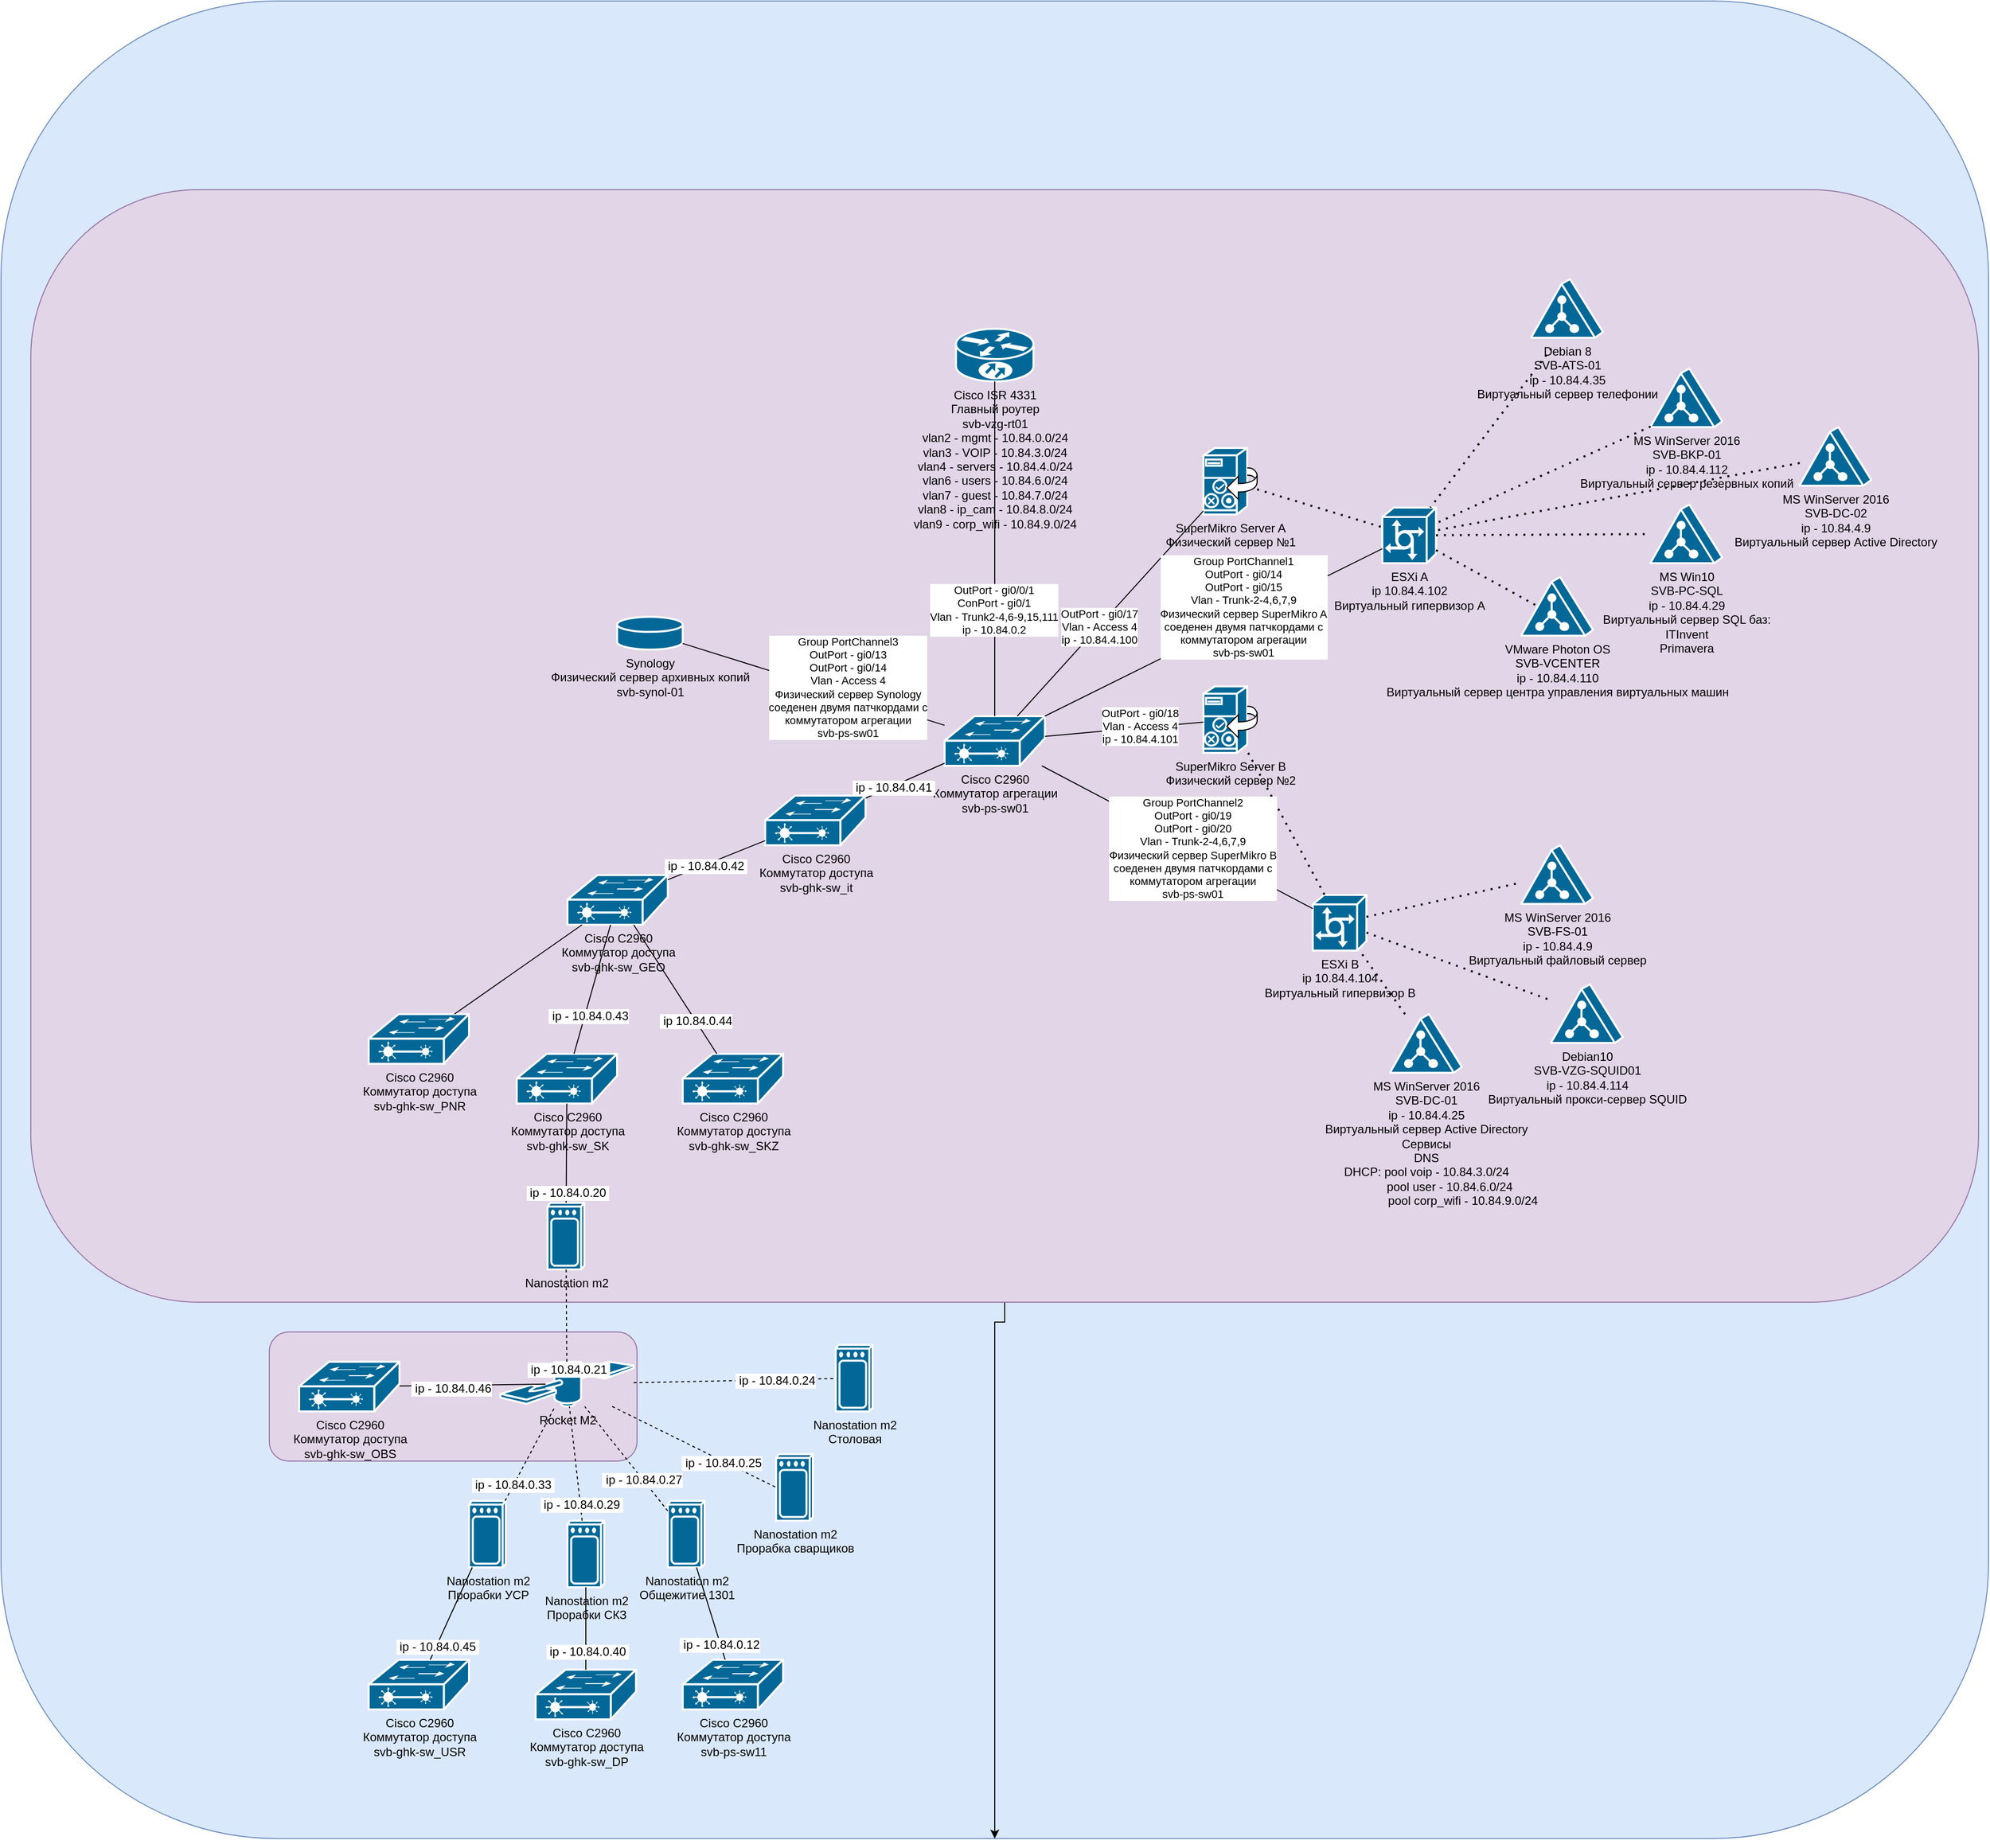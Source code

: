 <mxfile version="20.6.0" type="github">
  <diagram id="l8hXMBHkgcEJcSW0mbfh" name="Page-1">
    <mxGraphModel dx="868" dy="458" grid="1" gridSize="10" guides="1" tooltips="1" connect="1" arrows="1" fold="1" page="1" pageScale="1" pageWidth="1169" pageHeight="827" math="0" shadow="0">
      <root>
        <mxCell id="0" />
        <mxCell id="1" parent="0" />
        <mxCell id="ZH0j8zu4PUCCIbpQVvuF-1" value="" style="rounded=1;whiteSpace=wrap;html=1;fillColor=#dae8fc;strokeColor=#6c8ebf;" vertex="1" parent="1">
          <mxGeometry x="440" y="210" width="2000" height="1850" as="geometry" />
        </mxCell>
        <mxCell id="ZH0j8zu4PUCCIbpQVvuF-99" style="edgeStyle=orthogonalEdgeStyle;rounded=0;orthogonalLoop=1;jettySize=auto;html=1;" edge="1" parent="1" source="ZH0j8zu4PUCCIbpQVvuF-2" target="ZH0j8zu4PUCCIbpQVvuF-1">
          <mxGeometry relative="1" as="geometry" />
        </mxCell>
        <mxCell id="ZH0j8zu4PUCCIbpQVvuF-2" value="" style="rounded=1;whiteSpace=wrap;html=1;fontSize=12;fillColor=#e1d5e7;strokeColor=#9673a6;gradientColor=none;" vertex="1" parent="1">
          <mxGeometry x="470" y="400" width="1960" height="1120" as="geometry" />
        </mxCell>
        <mxCell id="ZH0j8zu4PUCCIbpQVvuF-3" value="" style="rounded=1;whiteSpace=wrap;html=1;fontSize=12;fillColor=#e1d5e7;strokeColor=#9673a6;gradientColor=none;" vertex="1" parent="1">
          <mxGeometry x="710" y="1550" width="370" height="130" as="geometry" />
        </mxCell>
        <mxCell id="ZH0j8zu4PUCCIbpQVvuF-4" value="&lt;div&gt;Cisco ISR 4331&lt;/div&gt;&lt;div&gt;Главный роутер&lt;/div&gt;&lt;div&gt;svb-vzg-rt01&lt;/div&gt;&lt;div&gt;vlan2 - mgmt - 10.84.0.0/24&lt;/div&gt;&lt;div&gt;vlan3 - VOIP - 10.84.3.0/24&lt;/div&gt;&lt;div&gt;vlan4 - servers - 10.84.4.0/24&lt;/div&gt;&lt;div&gt;vlan6 - users - 10.84.6.0/24&lt;/div&gt;&lt;div&gt;vlan7 - guest - 10.84.7.0/24&lt;/div&gt;&lt;div&gt;vlan8 - ip_cam - 10.84.8.0/24&lt;/div&gt;&lt;div&gt;vlan9 - corp_wifi - 10.84.9.0/24&lt;br&gt;&lt;/div&gt;" style="shape=mxgraph.cisco.routers.10700;html=1;pointerEvents=1;dashed=0;fillColor=#036897;strokeColor=#ffffff;strokeWidth=2;verticalLabelPosition=bottom;verticalAlign=top;align=center;outlineConnect=0;" vertex="1" parent="1">
          <mxGeometry x="1401" y="540" width="78" height="53" as="geometry" />
        </mxCell>
        <mxCell id="ZH0j8zu4PUCCIbpQVvuF-5" value="&lt;div&gt;Cisco C2960&lt;/div&gt;&lt;div&gt;Коммутатор агрегации&lt;/div&gt;&lt;div&gt;svb-ps-sw01&lt;br&gt;&lt;/div&gt;" style="shape=mxgraph.cisco.switches.layer_2_remote_switch;html=1;pointerEvents=1;dashed=0;fillColor=#036897;strokeColor=#ffffff;strokeWidth=2;verticalLabelPosition=bottom;verticalAlign=top;align=center;outlineConnect=0;" vertex="1" parent="1">
          <mxGeometry x="1389.5" y="930" width="101" height="50" as="geometry" />
        </mxCell>
        <mxCell id="ZH0j8zu4PUCCIbpQVvuF-6" value="" style="endArrow=none;html=1;" edge="1" parent="1" source="ZH0j8zu4PUCCIbpQVvuF-5" target="ZH0j8zu4PUCCIbpQVvuF-4">
          <mxGeometry width="50" height="50" relative="1" as="geometry">
            <mxPoint x="1480" y="870" as="sourcePoint" />
            <mxPoint x="1530" y="820" as="targetPoint" />
          </mxGeometry>
        </mxCell>
        <mxCell id="ZH0j8zu4PUCCIbpQVvuF-7" value="&lt;div&gt;OutPort - gi0/0/1&lt;/div&gt;&lt;div&gt;ConPort - gi0/1&lt;/div&gt;&lt;div&gt;Vlan - Trunk2-4,6-9,15,111&lt;/div&gt;&lt;div&gt;ip - 10.84.0.2&lt;br&gt; &lt;/div&gt;" style="edgeLabel;html=1;align=center;verticalAlign=middle;resizable=0;points=[];" vertex="1" connectable="0" parent="ZH0j8zu4PUCCIbpQVvuF-6">
          <mxGeometry x="-0.362" y="1" relative="1" as="geometry">
            <mxPoint as="offset" />
          </mxGeometry>
        </mxCell>
        <mxCell id="ZH0j8zu4PUCCIbpQVvuF-8" value="&lt;div&gt;Cisco C2960&lt;/div&gt;&lt;div&gt;Коммутатор доступа&lt;/div&gt;&lt;div&gt;svb-ghk-sw_it&lt;/div&gt;" style="shape=mxgraph.cisco.switches.layer_2_remote_switch;html=1;pointerEvents=1;dashed=0;fillColor=#036897;strokeColor=#ffffff;strokeWidth=2;verticalLabelPosition=bottom;verticalAlign=top;align=center;outlineConnect=0;" vertex="1" parent="1">
          <mxGeometry x="1209" y="1010" width="101" height="50" as="geometry" />
        </mxCell>
        <mxCell id="ZH0j8zu4PUCCIbpQVvuF-9" style="edgeStyle=orthogonalEdgeStyle;rounded=0;orthogonalLoop=1;jettySize=auto;html=1;exitX=0.5;exitY=0.98;exitDx=0;exitDy=0;exitPerimeter=0;" edge="1" parent="1">
          <mxGeometry relative="1" as="geometry">
            <mxPoint x="800" y="1104.6" as="sourcePoint" />
            <mxPoint x="800" y="1105" as="targetPoint" />
          </mxGeometry>
        </mxCell>
        <mxCell id="ZH0j8zu4PUCCIbpQVvuF-10" value="&lt;div&gt;SuperMikro Server A&lt;/div&gt;&lt;div&gt;Физический сервер №1&lt;br&gt;&lt;/div&gt;" style="shape=mxgraph.cisco.servers.cisco_unified_presence_server;html=1;pointerEvents=1;dashed=0;fillColor=#036897;strokeColor=#ffffff;strokeWidth=2;verticalLabelPosition=bottom;verticalAlign=top;align=center;outlineConnect=0;" vertex="1" parent="1">
          <mxGeometry x="1650" y="660" width="54" height="67" as="geometry" />
        </mxCell>
        <mxCell id="ZH0j8zu4PUCCIbpQVvuF-11" value="&lt;div&gt;SuperMikro Server B&lt;/div&gt;&lt;div&gt;Физический сервер №2&lt;br&gt;&lt;/div&gt;" style="shape=mxgraph.cisco.servers.cisco_unified_presence_server;html=1;pointerEvents=1;dashed=0;fillColor=#036897;strokeColor=#ffffff;strokeWidth=2;verticalLabelPosition=bottom;verticalAlign=top;align=center;outlineConnect=0;" vertex="1" parent="1">
          <mxGeometry x="1650" y="900" width="54" height="67" as="geometry" />
        </mxCell>
        <mxCell id="ZH0j8zu4PUCCIbpQVvuF-12" value="" style="endArrow=none;html=1;" edge="1" parent="1" source="ZH0j8zu4PUCCIbpQVvuF-5" target="ZH0j8zu4PUCCIbpQVvuF-10">
          <mxGeometry width="50" height="50" relative="1" as="geometry">
            <mxPoint x="1860" y="1000" as="sourcePoint" />
            <mxPoint x="1910" y="950" as="targetPoint" />
          </mxGeometry>
        </mxCell>
        <mxCell id="ZH0j8zu4PUCCIbpQVvuF-13" value="&lt;div&gt;OutPort - gi0/17&lt;/div&gt;&lt;div&gt;Vlan - Access 4&lt;/div&gt;&lt;div&gt;ip - 10.84.4.100&lt;br&gt;&lt;/div&gt;" style="edgeLabel;html=1;align=center;verticalAlign=middle;resizable=0;points=[];" vertex="1" connectable="0" parent="ZH0j8zu4PUCCIbpQVvuF-12">
          <mxGeometry x="0.191" y="2" relative="1" as="geometry">
            <mxPoint x="-28" y="34" as="offset" />
          </mxGeometry>
        </mxCell>
        <mxCell id="ZH0j8zu4PUCCIbpQVvuF-14" value="" style="endArrow=none;html=1;" edge="1" parent="1" source="ZH0j8zu4PUCCIbpQVvuF-5" target="ZH0j8zu4PUCCIbpQVvuF-11">
          <mxGeometry width="50" height="50" relative="1" as="geometry">
            <mxPoint x="1500.5" y="946.033" as="sourcePoint" />
            <mxPoint x="1640" y="893.641" as="targetPoint" />
          </mxGeometry>
        </mxCell>
        <mxCell id="ZH0j8zu4PUCCIbpQVvuF-15" value="&lt;div&gt;OutPort - gi0/18&lt;/div&gt;&lt;div&gt;Vlan - Access 4&lt;/div&gt;&lt;div&gt;ip - 10.84.4.101&lt;br&gt;&lt;/div&gt;" style="edgeLabel;html=1;align=center;verticalAlign=middle;resizable=0;points=[];" vertex="1" connectable="0" parent="ZH0j8zu4PUCCIbpQVvuF-14">
          <mxGeometry x="0.191" y="2" relative="1" as="geometry">
            <mxPoint as="offset" />
          </mxGeometry>
        </mxCell>
        <mxCell id="ZH0j8zu4PUCCIbpQVvuF-16" value="&lt;div&gt;ESXi A&lt;/div&gt;&lt;div&gt;ip 10.84.4.102&lt;/div&gt;&lt;div&gt;Виртуальный гипервизор A&lt;br&gt;&lt;/div&gt;" style="shape=mxgraph.cisco.servers.communications_server;html=1;pointerEvents=1;dashed=0;fillColor=#036897;strokeColor=#ffffff;strokeWidth=2;verticalLabelPosition=bottom;verticalAlign=top;align=center;outlineConnect=0;" vertex="1" parent="1">
          <mxGeometry x="1830" y="720" width="54" height="56" as="geometry" />
        </mxCell>
        <mxCell id="ZH0j8zu4PUCCIbpQVvuF-17" value="" style="endArrow=none;dashed=1;html=1;dashPattern=1 3;strokeWidth=2;" edge="1" parent="1" source="ZH0j8zu4PUCCIbpQVvuF-10" target="ZH0j8zu4PUCCIbpQVvuF-16">
          <mxGeometry width="50" height="50" relative="1" as="geometry">
            <mxPoint x="1860" y="970" as="sourcePoint" />
            <mxPoint x="1910" y="920" as="targetPoint" />
          </mxGeometry>
        </mxCell>
        <mxCell id="ZH0j8zu4PUCCIbpQVvuF-18" value="&lt;div&gt;ESXi B&lt;br&gt;&lt;/div&gt;&lt;div&gt;ip 10.84.4.104&lt;/div&gt;&lt;div&gt;Виртуальный гипервизор B&lt;br&gt;&lt;/div&gt;" style="shape=mxgraph.cisco.servers.communications_server;html=1;pointerEvents=1;dashed=0;fillColor=#036897;strokeColor=#ffffff;strokeWidth=2;verticalLabelPosition=bottom;verticalAlign=top;align=center;outlineConnect=0;" vertex="1" parent="1">
          <mxGeometry x="1760" y="1110" width="54" height="56" as="geometry" />
        </mxCell>
        <mxCell id="ZH0j8zu4PUCCIbpQVvuF-19" value="" style="endArrow=none;dashed=1;html=1;dashPattern=1 3;strokeWidth=2;" edge="1" parent="1" source="ZH0j8zu4PUCCIbpQVvuF-11" target="ZH0j8zu4PUCCIbpQVvuF-18">
          <mxGeometry width="50" height="50" relative="1" as="geometry">
            <mxPoint x="1924" y="973.5" as="sourcePoint" />
            <mxPoint x="1990" y="973.5" as="targetPoint" />
          </mxGeometry>
        </mxCell>
        <mxCell id="ZH0j8zu4PUCCIbpQVvuF-20" value="&lt;div&gt;Debian 8&lt;br&gt;&lt;/div&gt;&lt;div&gt;SVB-ATS-01&lt;/div&gt;&lt;div&gt;ip - 10.84.4.35&lt;/div&gt;&lt;div&gt;Виртуальный сервер телефонии&lt;br&gt;&lt;/div&gt;" style="shape=mxgraph.cisco.servers.directory_server;html=1;pointerEvents=1;dashed=0;fillColor=#036897;strokeColor=#ffffff;strokeWidth=2;verticalLabelPosition=bottom;verticalAlign=top;align=center;outlineConnect=0;" vertex="1" parent="1">
          <mxGeometry x="1980" y="490" width="72" height="59" as="geometry" />
        </mxCell>
        <mxCell id="ZH0j8zu4PUCCIbpQVvuF-21" value="&lt;div&gt;MS WinServer 2016&lt;br&gt;&lt;/div&gt;&lt;div&gt;SVB-BKP-01&lt;/div&gt;&lt;div&gt;ip - 10.84.4.112&lt;/div&gt;&lt;div&gt;Виртуальный сервер резервных копий&lt;br&gt;&lt;/div&gt;" style="shape=mxgraph.cisco.servers.directory_server;html=1;pointerEvents=1;dashed=0;fillColor=#036897;strokeColor=#ffffff;strokeWidth=2;verticalLabelPosition=bottom;verticalAlign=top;align=center;outlineConnect=0;" vertex="1" parent="1">
          <mxGeometry x="2100" y="580" width="72" height="59" as="geometry" />
        </mxCell>
        <mxCell id="ZH0j8zu4PUCCIbpQVvuF-22" value="&lt;div&gt;MS WinServer 2016&lt;br&gt;&lt;/div&gt;&lt;div&gt;SVB-DC-02&lt;/div&gt;&lt;div&gt;ip - 10.84.4.9&lt;/div&gt;&lt;div&gt;Виртуальный сервер Active Directory&lt;/div&gt;&lt;div&gt;&lt;br&gt;&lt;/div&gt;" style="shape=mxgraph.cisco.servers.directory_server;html=1;pointerEvents=1;dashed=0;fillColor=#036897;strokeColor=#ffffff;strokeWidth=2;verticalLabelPosition=bottom;verticalAlign=top;align=center;outlineConnect=0;" vertex="1" parent="1">
          <mxGeometry x="2250" y="639" width="72" height="59" as="geometry" />
        </mxCell>
        <mxCell id="ZH0j8zu4PUCCIbpQVvuF-23" value="&lt;div&gt;MS Win10&lt;br&gt;&lt;/div&gt;&lt;div&gt;SVB-PC-SQL&lt;/div&gt;&lt;div&gt;ip - 10.84.4.29&lt;/div&gt;&lt;div&gt;Виртуальный сервер SQL баз:&lt;/div&gt;&lt;div&gt;ITInvent&lt;/div&gt;&lt;div&gt;Primavera&lt;br&gt;&lt;/div&gt;" style="shape=mxgraph.cisco.servers.directory_server;html=1;pointerEvents=1;dashed=0;fillColor=#036897;strokeColor=#ffffff;strokeWidth=2;verticalLabelPosition=bottom;verticalAlign=top;align=center;outlineConnect=0;" vertex="1" parent="1">
          <mxGeometry x="2100" y="717" width="72" height="59" as="geometry" />
        </mxCell>
        <mxCell id="ZH0j8zu4PUCCIbpQVvuF-24" value="&lt;div&gt;&lt;span tabindex=&quot;0&quot; class=&quot;summary-value&quot;&gt;&lt;span&gt;VMware Photon OS&lt;/span&gt;&lt;/span&gt;&lt;/div&gt;&lt;div&gt;SVB-VCENTER&lt;/div&gt;&lt;div&gt;ip - 10.84.4.110&lt;/div&gt;&lt;div&gt;Виртуальный сервер центра управления виртуальных машин&lt;br&gt;&lt;/div&gt;" style="shape=mxgraph.cisco.servers.directory_server;html=1;pointerEvents=1;dashed=0;fillColor=#036897;strokeColor=#ffffff;strokeWidth=2;verticalLabelPosition=bottom;verticalAlign=top;align=center;outlineConnect=0;" vertex="1" parent="1">
          <mxGeometry x="1970" y="790" width="72" height="59" as="geometry" />
        </mxCell>
        <mxCell id="ZH0j8zu4PUCCIbpQVvuF-25" value="" style="endArrow=none;dashed=1;html=1;dashPattern=1 3;strokeWidth=2;" edge="1" parent="1" target="ZH0j8zu4PUCCIbpQVvuF-16">
          <mxGeometry width="50" height="50" relative="1" as="geometry">
            <mxPoint x="2000" y="560" as="sourcePoint" />
            <mxPoint x="1840" y="781.738" as="targetPoint" />
          </mxGeometry>
        </mxCell>
        <mxCell id="ZH0j8zu4PUCCIbpQVvuF-26" value="" style="endArrow=none;dashed=1;html=1;dashPattern=1 3;strokeWidth=2;exitX=0;exitY=0.99;exitDx=0;exitDy=0;exitPerimeter=0;" edge="1" parent="1" source="ZH0j8zu4PUCCIbpQVvuF-21" target="ZH0j8zu4PUCCIbpQVvuF-16">
          <mxGeometry width="50" height="50" relative="1" as="geometry">
            <mxPoint x="1784.0" y="849.763" as="sourcePoint" />
            <mxPoint x="1850" y="791.738" as="targetPoint" />
          </mxGeometry>
        </mxCell>
        <mxCell id="ZH0j8zu4PUCCIbpQVvuF-27" value="" style="endArrow=none;dashed=1;html=1;dashPattern=1 3;strokeWidth=2;" edge="1" parent="1" source="ZH0j8zu4PUCCIbpQVvuF-22" target="ZH0j8zu4PUCCIbpQVvuF-16">
          <mxGeometry width="50" height="50" relative="1" as="geometry">
            <mxPoint x="1794.0" y="859.763" as="sourcePoint" />
            <mxPoint x="1860" y="801.738" as="targetPoint" />
          </mxGeometry>
        </mxCell>
        <mxCell id="ZH0j8zu4PUCCIbpQVvuF-28" value="" style="endArrow=none;dashed=1;html=1;dashPattern=1 3;strokeWidth=2;" edge="1" parent="1" source="ZH0j8zu4PUCCIbpQVvuF-16" target="ZH0j8zu4PUCCIbpQVvuF-23">
          <mxGeometry width="50" height="50" relative="1" as="geometry">
            <mxPoint x="1804.0" y="869.763" as="sourcePoint" />
            <mxPoint x="1870" y="811.738" as="targetPoint" />
          </mxGeometry>
        </mxCell>
        <mxCell id="ZH0j8zu4PUCCIbpQVvuF-29" value="" style="endArrow=none;dashed=1;html=1;dashPattern=1 3;strokeWidth=2;entryX=0.23;entryY=0.5;entryDx=0;entryDy=0;entryPerimeter=0;" edge="1" parent="1" source="ZH0j8zu4PUCCIbpQVvuF-16" target="ZH0j8zu4PUCCIbpQVvuF-24">
          <mxGeometry width="50" height="50" relative="1" as="geometry">
            <mxPoint x="1814.0" y="879.763" as="sourcePoint" />
            <mxPoint x="1880" y="821.738" as="targetPoint" />
          </mxGeometry>
        </mxCell>
        <mxCell id="ZH0j8zu4PUCCIbpQVvuF-30" value="&lt;div&gt;MS WinServer 2016&lt;br&gt;&lt;/div&gt;&lt;div&gt;SVB-FS-01&lt;/div&gt;&lt;div&gt;ip - 10.84.4.9&lt;/div&gt;&lt;div&gt;Виртуальный файловый сервер &lt;br&gt;&lt;/div&gt;&lt;div&gt;&lt;br&gt;&lt;/div&gt;" style="shape=mxgraph.cisco.servers.directory_server;html=1;pointerEvents=1;dashed=0;fillColor=#036897;strokeColor=#ffffff;strokeWidth=2;verticalLabelPosition=bottom;verticalAlign=top;align=center;outlineConnect=0;" vertex="1" parent="1">
          <mxGeometry x="1970" y="1060" width="72" height="59" as="geometry" />
        </mxCell>
        <mxCell id="ZH0j8zu4PUCCIbpQVvuF-31" value="&lt;div&gt;Debian10&lt;br&gt;&lt;/div&gt;&lt;div&gt;SVB-VZG-SQUID01&lt;/div&gt;&lt;div&gt;ip - 10.84.4.114&lt;/div&gt;&lt;div&gt;Виртуальный прокси-сервер SQUID&lt;br&gt;&lt;/div&gt;&lt;div&gt;&lt;br&gt;&lt;/div&gt;" style="shape=mxgraph.cisco.servers.directory_server;html=1;pointerEvents=1;dashed=0;fillColor=#036897;strokeColor=#ffffff;strokeWidth=2;verticalLabelPosition=bottom;verticalAlign=top;align=center;outlineConnect=0;" vertex="1" parent="1">
          <mxGeometry x="2000" y="1200" width="72" height="59" as="geometry" />
        </mxCell>
        <mxCell id="ZH0j8zu4PUCCIbpQVvuF-32" value="&lt;div&gt;MS WinServer 2016&lt;br&gt;&lt;/div&gt;&lt;div&gt;SVB-DC-01&lt;/div&gt;&lt;div&gt;ip - 10.84.4.25&lt;/div&gt;&lt;div&gt;Виртуальный сервер Active Directory&lt;/div&gt;&lt;div&gt;Сервисы&lt;/div&gt;&lt;div&gt;DNS&lt;/div&gt;&lt;div&gt;DHCP: pool voip - 10.84.3.0/24&lt;/div&gt;&lt;div&gt;&amp;nbsp;&amp;nbsp;&amp;nbsp;&amp;nbsp;&amp;nbsp;&amp;nbsp;&amp;nbsp;&amp;nbsp;&amp;nbsp;&amp;nbsp;&amp;nbsp;&amp;nbsp;&amp;nbsp; pool user - 10.84.6.0/24&lt;/div&gt;&lt;div&gt;&amp;nbsp;&amp;nbsp;&amp;nbsp;&amp;nbsp;&amp;nbsp;&amp;nbsp;&amp;nbsp;&amp;nbsp;&amp;nbsp;&amp;nbsp;&amp;nbsp;&amp;nbsp;&amp;nbsp;&amp;nbsp;&amp;nbsp;&amp;nbsp;&amp;nbsp;&amp;nbsp;&amp;nbsp;&amp;nbsp;&amp;nbsp; pool corp_wifi - 10.84.9.0/24&lt;br&gt;&lt;/div&gt;" style="shape=mxgraph.cisco.servers.directory_server;html=1;pointerEvents=1;dashed=0;fillColor=#036897;strokeColor=#ffffff;strokeWidth=2;verticalLabelPosition=bottom;verticalAlign=top;align=center;outlineConnect=0;" vertex="1" parent="1">
          <mxGeometry x="1838" y="1230" width="72" height="59" as="geometry" />
        </mxCell>
        <mxCell id="ZH0j8zu4PUCCIbpQVvuF-33" value="" style="endArrow=none;dashed=1;html=1;dashPattern=1 3;strokeWidth=2;" edge="1" parent="1" source="ZH0j8zu4PUCCIbpQVvuF-18" target="ZH0j8zu4PUCCIbpQVvuF-30">
          <mxGeometry width="50" height="50" relative="1" as="geometry">
            <mxPoint x="1950" y="1310" as="sourcePoint" />
            <mxPoint x="2000" y="1260" as="targetPoint" />
          </mxGeometry>
        </mxCell>
        <mxCell id="ZH0j8zu4PUCCIbpQVvuF-34" value="" style="endArrow=none;dashed=1;html=1;dashPattern=1 3;strokeWidth=2;" edge="1" parent="1" source="ZH0j8zu4PUCCIbpQVvuF-18" target="ZH0j8zu4PUCCIbpQVvuF-31">
          <mxGeometry width="50" height="50" relative="1" as="geometry">
            <mxPoint x="1950" y="1310" as="sourcePoint" />
            <mxPoint x="2000" y="1260" as="targetPoint" />
          </mxGeometry>
        </mxCell>
        <mxCell id="ZH0j8zu4PUCCIbpQVvuF-35" value="" style="endArrow=none;dashed=1;html=1;dashPattern=1 3;strokeWidth=2;" edge="1" parent="1" source="ZH0j8zu4PUCCIbpQVvuF-32" target="ZH0j8zu4PUCCIbpQVvuF-18">
          <mxGeometry width="50" height="50" relative="1" as="geometry">
            <mxPoint x="1950" y="1310" as="sourcePoint" />
            <mxPoint x="2000" y="1260" as="targetPoint" />
          </mxGeometry>
        </mxCell>
        <mxCell id="ZH0j8zu4PUCCIbpQVvuF-36" value="&lt;div&gt;Synology&lt;/div&gt;&lt;div&gt;Физический сервер архивных копий&lt;/div&gt;&lt;div&gt;svb-synol-01&lt;br&gt;&lt;/div&gt;" style="shape=mxgraph.cisco.storage.relational_database;html=1;pointerEvents=1;dashed=0;fillColor=#036897;strokeColor=#ffffff;strokeWidth=2;verticalLabelPosition=bottom;verticalAlign=top;align=center;outlineConnect=0;" vertex="1" parent="1">
          <mxGeometry x="1060" y="830" width="66" height="33" as="geometry" />
        </mxCell>
        <mxCell id="ZH0j8zu4PUCCIbpQVvuF-37" value="" style="endArrow=none;html=1;" edge="1" parent="1" source="ZH0j8zu4PUCCIbpQVvuF-36" target="ZH0j8zu4PUCCIbpQVvuF-5">
          <mxGeometry width="50" height="50" relative="1" as="geometry">
            <mxPoint x="1081" y="1088.147" as="sourcePoint" />
            <mxPoint x="1399.5" y="981.853" as="targetPoint" />
          </mxGeometry>
        </mxCell>
        <mxCell id="ZH0j8zu4PUCCIbpQVvuF-38" value="&lt;div&gt;Group PortChannel3&lt;/div&gt;&lt;div&gt;OutPort - gi0/13&lt;/div&gt;&lt;div&gt;OutPort - gi0/14&lt;/div&gt;&lt;div&gt;Vlan - Access 4&lt;br&gt;&lt;/div&gt;&lt;div&gt;Физический сервер Synology &lt;br&gt;&lt;/div&gt;&lt;div&gt;соеденен двумя патчкордами с&lt;/div&gt;&lt;div&gt;коммутатором агрегации&lt;/div&gt;&lt;div&gt;svb-ps-sw01&lt;br&gt;&lt;/div&gt;" style="edgeLabel;html=1;align=center;verticalAlign=middle;resizable=0;points=[];" vertex="1" connectable="0" parent="ZH0j8zu4PUCCIbpQVvuF-37">
          <mxGeometry x="-0.044" y="1" relative="1" as="geometry">
            <mxPoint x="39" y="5" as="offset" />
          </mxGeometry>
        </mxCell>
        <mxCell id="ZH0j8zu4PUCCIbpQVvuF-39" value="" style="endArrow=none;html=1;" edge="1" parent="1" source="ZH0j8zu4PUCCIbpQVvuF-5" target="ZH0j8zu4PUCCIbpQVvuF-16">
          <mxGeometry width="50" height="50" relative="1" as="geometry">
            <mxPoint x="1640" y="1010" as="sourcePoint" />
            <mxPoint x="1690" y="960" as="targetPoint" />
          </mxGeometry>
        </mxCell>
        <mxCell id="ZH0j8zu4PUCCIbpQVvuF-40" value="&lt;div&gt;Group PortChannel1&lt;/div&gt;&lt;div&gt;OutPort - gi0/14&lt;/div&gt;&lt;div&gt;OutPort - gi0/15&lt;/div&gt;&lt;div&gt;Vlan - Trunk-2-4,6,7,9&lt;/div&gt;&lt;div&gt;Физический сервер SuperMikro A &lt;br&gt;&lt;/div&gt;&lt;div&gt;соеденен двумя патчкордами с&lt;/div&gt;&lt;div&gt;коммутатором агрегации&lt;/div&gt;&lt;div&gt;svb-ps-sw01&lt;br&gt;&lt;/div&gt;" style="edgeLabel;html=1;align=center;verticalAlign=middle;resizable=0;points=[];" vertex="1" connectable="0" parent="ZH0j8zu4PUCCIbpQVvuF-39">
          <mxGeometry x="0.121" y="-3" relative="1" as="geometry">
            <mxPoint x="8" y="-18" as="offset" />
          </mxGeometry>
        </mxCell>
        <mxCell id="ZH0j8zu4PUCCIbpQVvuF-41" value="" style="endArrow=none;html=1;" edge="1" parent="1" source="ZH0j8zu4PUCCIbpQVvuF-5" target="ZH0j8zu4PUCCIbpQVvuF-18">
          <mxGeometry width="50" height="50" relative="1" as="geometry">
            <mxPoint x="1500.362" y="940" as="sourcePoint" />
            <mxPoint x="1840" y="771.403" as="targetPoint" />
          </mxGeometry>
        </mxCell>
        <mxCell id="ZH0j8zu4PUCCIbpQVvuF-42" value="&lt;div&gt;Group PortChannel2&lt;/div&gt;&lt;div&gt;OutPort - gi0/19&lt;/div&gt;&lt;div&gt;OutPort - gi0/20&lt;/div&gt;&lt;div&gt;Vlan - Trunk-2-4,6,7,9&lt;/div&gt;&lt;div&gt;Физический сервер SuperMikro B &lt;br&gt;&lt;/div&gt;&lt;div&gt;соеденен двумя патчкордами с&lt;/div&gt;&lt;div&gt;коммутатором агрегации&lt;/div&gt;&lt;div&gt;svb-ps-sw01&lt;br&gt;&lt;/div&gt;" style="edgeLabel;html=1;align=center;verticalAlign=middle;resizable=0;points=[];" vertex="1" connectable="0" parent="ZH0j8zu4PUCCIbpQVvuF-41">
          <mxGeometry x="0.121" y="-3" relative="1" as="geometry">
            <mxPoint as="offset" />
          </mxGeometry>
        </mxCell>
        <mxCell id="ZH0j8zu4PUCCIbpQVvuF-44" value="" style="endArrow=none;html=1;rounded=0;" edge="1" parent="1" source="ZH0j8zu4PUCCIbpQVvuF-8" target="ZH0j8zu4PUCCIbpQVvuF-5">
          <mxGeometry width="50" height="50" relative="1" as="geometry">
            <mxPoint x="1360" y="1150" as="sourcePoint" />
            <mxPoint x="1410" y="1100" as="targetPoint" />
          </mxGeometry>
        </mxCell>
        <mxCell id="ZH0j8zu4PUCCIbpQVvuF-45" value="&amp;nbsp;ip - 10.84.0.41&amp;nbsp;" style="edgeLabel;html=1;align=center;verticalAlign=middle;resizable=0;points=[];fontSize=12;" vertex="1" connectable="0" parent="ZH0j8zu4PUCCIbpQVvuF-44">
          <mxGeometry x="-0.307" y="-1" relative="1" as="geometry">
            <mxPoint as="offset" />
          </mxGeometry>
        </mxCell>
        <mxCell id="ZH0j8zu4PUCCIbpQVvuF-46" value="&lt;div&gt;Cisco C2960&lt;/div&gt;&lt;div&gt;Коммутатор доступа&lt;/div&gt;&lt;div&gt;svb-ghk-sw_GEO&lt;/div&gt;" style="shape=mxgraph.cisco.switches.layer_2_remote_switch;html=1;pointerEvents=1;dashed=0;fillColor=#036897;strokeColor=#ffffff;strokeWidth=2;verticalLabelPosition=bottom;verticalAlign=top;align=center;outlineConnect=0;" vertex="1" parent="1">
          <mxGeometry x="1010" y="1090" width="101" height="50" as="geometry" />
        </mxCell>
        <mxCell id="ZH0j8zu4PUCCIbpQVvuF-47" value="" style="endArrow=none;html=1;rounded=0;fontSize=12;" edge="1" parent="1" source="ZH0j8zu4PUCCIbpQVvuF-46" target="ZH0j8zu4PUCCIbpQVvuF-8">
          <mxGeometry width="50" height="50" relative="1" as="geometry">
            <mxPoint x="1300" y="1130" as="sourcePoint" />
            <mxPoint x="1350" y="1080" as="targetPoint" />
          </mxGeometry>
        </mxCell>
        <mxCell id="ZH0j8zu4PUCCIbpQVvuF-48" value="&amp;nbsp;ip - 10.84.0.42&amp;nbsp;" style="edgeLabel;html=1;align=center;verticalAlign=middle;resizable=0;points=[];fontSize=12;" vertex="1" connectable="0" parent="ZH0j8zu4PUCCIbpQVvuF-47">
          <mxGeometry x="-0.243" y="-1" relative="1" as="geometry">
            <mxPoint as="offset" />
          </mxGeometry>
        </mxCell>
        <mxCell id="ZH0j8zu4PUCCIbpQVvuF-49" value="&lt;div&gt;Cisco C2960&lt;/div&gt;&lt;div&gt;Коммутатор доступа&lt;/div&gt;&lt;div&gt;svb-ghk-sw_PNR&lt;/div&gt;" style="shape=mxgraph.cisco.switches.layer_2_remote_switch;html=1;pointerEvents=1;dashed=0;fillColor=#036897;strokeColor=#ffffff;strokeWidth=2;verticalLabelPosition=bottom;verticalAlign=top;align=center;outlineConnect=0;" vertex="1" parent="1">
          <mxGeometry x="810" y="1230" width="101" height="50" as="geometry" />
        </mxCell>
        <mxCell id="ZH0j8zu4PUCCIbpQVvuF-50" value="" style="endArrow=none;html=1;rounded=0;fontSize=12;" edge="1" parent="1" source="ZH0j8zu4PUCCIbpQVvuF-49" target="ZH0j8zu4PUCCIbpQVvuF-46">
          <mxGeometry width="50" height="50" relative="1" as="geometry">
            <mxPoint x="1010" y="1220" as="sourcePoint" />
            <mxPoint x="1060" y="1170" as="targetPoint" />
          </mxGeometry>
        </mxCell>
        <mxCell id="ZH0j8zu4PUCCIbpQVvuF-51" value="&lt;div&gt;Cisco C2960&lt;/div&gt;&lt;div&gt;Коммутатор доступа&lt;/div&gt;&lt;div&gt;svb-ghk-sw_SK&lt;/div&gt;" style="shape=mxgraph.cisco.switches.layer_2_remote_switch;html=1;pointerEvents=1;dashed=0;fillColor=#036897;strokeColor=#ffffff;strokeWidth=2;verticalLabelPosition=bottom;verticalAlign=top;align=center;outlineConnect=0;" vertex="1" parent="1">
          <mxGeometry x="959" y="1270" width="101" height="50" as="geometry" />
        </mxCell>
        <mxCell id="ZH0j8zu4PUCCIbpQVvuF-52" value="" style="endArrow=none;html=1;rounded=0;fontSize=12;" edge="1" parent="1" source="ZH0j8zu4PUCCIbpQVvuF-51" target="ZH0j8zu4PUCCIbpQVvuF-46">
          <mxGeometry width="50" height="50" relative="1" as="geometry">
            <mxPoint x="1010" y="1220" as="sourcePoint" />
            <mxPoint x="1060" y="1170" as="targetPoint" />
          </mxGeometry>
        </mxCell>
        <mxCell id="ZH0j8zu4PUCCIbpQVvuF-53" value="&amp;nbsp;ip - 10.84.0.43" style="edgeLabel;html=1;align=center;verticalAlign=middle;resizable=0;points=[];fontSize=12;" vertex="1" connectable="0" parent="ZH0j8zu4PUCCIbpQVvuF-52">
          <mxGeometry x="-0.404" y="-3" relative="1" as="geometry">
            <mxPoint as="offset" />
          </mxGeometry>
        </mxCell>
        <mxCell id="ZH0j8zu4PUCCIbpQVvuF-54" value="&lt;div&gt;Cisco C2960&lt;/div&gt;&lt;div&gt;Коммутатор доступа&lt;/div&gt;&lt;div&gt;svb-ghk-sw_SKZ&lt;/div&gt;" style="shape=mxgraph.cisco.switches.layer_2_remote_switch;html=1;pointerEvents=1;dashed=0;fillColor=#036897;strokeColor=#ffffff;strokeWidth=2;verticalLabelPosition=bottom;verticalAlign=top;align=center;outlineConnect=0;" vertex="1" parent="1">
          <mxGeometry x="1126" y="1270" width="101" height="50" as="geometry" />
        </mxCell>
        <mxCell id="ZH0j8zu4PUCCIbpQVvuF-55" value="" style="endArrow=none;html=1;rounded=0;fontSize=12;" edge="1" parent="1" source="ZH0j8zu4PUCCIbpQVvuF-54" target="ZH0j8zu4PUCCIbpQVvuF-46">
          <mxGeometry width="50" height="50" relative="1" as="geometry">
            <mxPoint x="1010" y="1220" as="sourcePoint" />
            <mxPoint x="1060" y="1170" as="targetPoint" />
          </mxGeometry>
        </mxCell>
        <mxCell id="ZH0j8zu4PUCCIbpQVvuF-56" value="&amp;nbsp;ip 10.84.0.44" style="edgeLabel;html=1;align=center;verticalAlign=middle;resizable=0;points=[];fontSize=12;" vertex="1" connectable="0" parent="ZH0j8zu4PUCCIbpQVvuF-55">
          <mxGeometry x="-0.489" relative="1" as="geometry">
            <mxPoint as="offset" />
          </mxGeometry>
        </mxCell>
        <mxCell id="ZH0j8zu4PUCCIbpQVvuF-57" value="Nanostation m2" style="shape=mxgraph.cisco.wireless.wireless;sketch=0;html=1;pointerEvents=1;dashed=0;fillColor=#036897;strokeColor=#ffffff;strokeWidth=2;verticalLabelPosition=bottom;verticalAlign=top;align=center;outlineConnect=0;fontSize=12;" vertex="1" parent="1">
          <mxGeometry x="990" y="1420" width="37" height="67" as="geometry" />
        </mxCell>
        <mxCell id="ZH0j8zu4PUCCIbpQVvuF-58" value="Rocket M2" style="shape=mxgraph.cisco.wireless.satellite;sketch=0;html=1;pointerEvents=1;dashed=0;fillColor=#036897;strokeColor=#ffffff;strokeWidth=2;verticalLabelPosition=bottom;verticalAlign=top;align=center;outlineConnect=0;fontSize=12;" vertex="1" parent="1">
          <mxGeometry x="942.5" y="1580" width="134" height="45" as="geometry" />
        </mxCell>
        <mxCell id="ZH0j8zu4PUCCIbpQVvuF-59" value="" style="endArrow=none;html=1;rounded=0;fontSize=12;" edge="1" parent="1" source="ZH0j8zu4PUCCIbpQVvuF-57" target="ZH0j8zu4PUCCIbpQVvuF-51">
          <mxGeometry width="50" height="50" relative="1" as="geometry">
            <mxPoint x="1100" y="1480" as="sourcePoint" />
            <mxPoint x="1150" y="1430" as="targetPoint" />
          </mxGeometry>
        </mxCell>
        <mxCell id="ZH0j8zu4PUCCIbpQVvuF-60" value="&amp;nbsp;ip - 10.84.0.20&amp;nbsp;" style="edgeLabel;html=1;align=center;verticalAlign=middle;resizable=0;points=[];fontSize=12;" vertex="1" connectable="0" parent="ZH0j8zu4PUCCIbpQVvuF-59">
          <mxGeometry x="-0.358" y="-2" relative="1" as="geometry">
            <mxPoint x="-1" y="22" as="offset" />
          </mxGeometry>
        </mxCell>
        <mxCell id="ZH0j8zu4PUCCIbpQVvuF-61" value="" style="endArrow=none;dashed=1;html=1;rounded=0;fontSize=12;" edge="1" parent="1" source="ZH0j8zu4PUCCIbpQVvuF-58" target="ZH0j8zu4PUCCIbpQVvuF-57">
          <mxGeometry width="50" height="50" relative="1" as="geometry">
            <mxPoint x="1000" y="1560" as="sourcePoint" />
            <mxPoint x="1050" y="1510" as="targetPoint" />
          </mxGeometry>
        </mxCell>
        <mxCell id="ZH0j8zu4PUCCIbpQVvuF-62" value="&amp;nbsp;ip - 10.84.0.21&amp;nbsp;" style="edgeLabel;html=1;align=center;verticalAlign=middle;resizable=0;points=[];fontSize=12;" vertex="1" connectable="0" parent="ZH0j8zu4PUCCIbpQVvuF-61">
          <mxGeometry x="-0.295" y="-1" relative="1" as="geometry">
            <mxPoint x="1" y="41" as="offset" />
          </mxGeometry>
        </mxCell>
        <mxCell id="ZH0j8zu4PUCCIbpQVvuF-63" value="&lt;div&gt;Cisco C2960&lt;/div&gt;&lt;div&gt;Коммутатор доступа&lt;/div&gt;&lt;div&gt;svb-ghk-sw_OBS&lt;/div&gt;" style="shape=mxgraph.cisco.switches.layer_2_remote_switch;html=1;pointerEvents=1;dashed=0;fillColor=#036897;strokeColor=#ffffff;strokeWidth=2;verticalLabelPosition=bottom;verticalAlign=top;align=center;outlineConnect=0;" vertex="1" parent="1">
          <mxGeometry x="740" y="1580" width="101" height="50" as="geometry" />
        </mxCell>
        <mxCell id="ZH0j8zu4PUCCIbpQVvuF-64" value="" style="endArrow=none;html=1;rounded=0;fontSize=12;entryX=0.34;entryY=0.5;entryDx=0;entryDy=0;entryPerimeter=0;" edge="1" parent="1" source="ZH0j8zu4PUCCIbpQVvuF-63" target="ZH0j8zu4PUCCIbpQVvuF-58">
          <mxGeometry width="50" height="50" relative="1" as="geometry">
            <mxPoint x="890" y="1630" as="sourcePoint" />
            <mxPoint x="940" y="1580" as="targetPoint" />
          </mxGeometry>
        </mxCell>
        <mxCell id="ZH0j8zu4PUCCIbpQVvuF-65" value="&amp;nbsp;ip - 10.84.0.46" style="edgeLabel;html=1;align=center;verticalAlign=middle;resizable=0;points=[];fontSize=12;" vertex="1" connectable="0" parent="ZH0j8zu4PUCCIbpQVvuF-64">
          <mxGeometry x="-0.303" y="-3" relative="1" as="geometry">
            <mxPoint as="offset" />
          </mxGeometry>
        </mxCell>
        <mxCell id="ZH0j8zu4PUCCIbpQVvuF-66" value="Nanostation m2&lt;br&gt;Прорабки УСР" style="shape=mxgraph.cisco.wireless.wireless;sketch=0;html=1;pointerEvents=1;dashed=0;fillColor=#036897;strokeColor=#ffffff;strokeWidth=2;verticalLabelPosition=bottom;verticalAlign=top;align=center;outlineConnect=0;fontSize=12;" vertex="1" parent="1">
          <mxGeometry x="911" y="1720" width="37" height="67" as="geometry" />
        </mxCell>
        <mxCell id="ZH0j8zu4PUCCIbpQVvuF-67" value="Nanostation m2&lt;br&gt;Прорабки СКЗ" style="shape=mxgraph.cisco.wireless.wireless;sketch=0;html=1;pointerEvents=1;dashed=0;fillColor=#036897;strokeColor=#ffffff;strokeWidth=2;verticalLabelPosition=bottom;verticalAlign=top;align=center;outlineConnect=0;fontSize=12;" vertex="1" parent="1">
          <mxGeometry x="1010" y="1740" width="37" height="67" as="geometry" />
        </mxCell>
        <mxCell id="ZH0j8zu4PUCCIbpQVvuF-68" value="Nanostation m2&lt;br&gt;Общежитие 1301" style="shape=mxgraph.cisco.wireless.wireless;sketch=0;html=1;pointerEvents=1;dashed=0;fillColor=#036897;strokeColor=#ffffff;strokeWidth=2;verticalLabelPosition=bottom;verticalAlign=top;align=center;outlineConnect=0;fontSize=12;" vertex="1" parent="1">
          <mxGeometry x="1111" y="1720" width="37" height="67" as="geometry" />
        </mxCell>
        <mxCell id="ZH0j8zu4PUCCIbpQVvuF-69" value="" style="endArrow=none;dashed=1;html=1;rounded=0;fontSize=12;" edge="1" parent="1" source="ZH0j8zu4PUCCIbpQVvuF-66" target="ZH0j8zu4PUCCIbpQVvuF-58">
          <mxGeometry width="50" height="50" relative="1" as="geometry">
            <mxPoint x="1030" y="1670" as="sourcePoint" />
            <mxPoint x="1080" y="1620" as="targetPoint" />
          </mxGeometry>
        </mxCell>
        <mxCell id="ZH0j8zu4PUCCIbpQVvuF-70" value="&amp;nbsp;ip - 10.84.0.33&amp;nbsp;" style="edgeLabel;html=1;align=center;verticalAlign=middle;resizable=0;points=[];fontSize=12;" vertex="1" connectable="0" parent="ZH0j8zu4PUCCIbpQVvuF-69">
          <mxGeometry x="-0.652" relative="1" as="geometry">
            <mxPoint x="-1" as="offset" />
          </mxGeometry>
        </mxCell>
        <mxCell id="ZH0j8zu4PUCCIbpQVvuF-71" value="" style="endArrow=none;dashed=1;html=1;rounded=0;fontSize=12;" edge="1" parent="1" source="ZH0j8zu4PUCCIbpQVvuF-67" target="ZH0j8zu4PUCCIbpQVvuF-58">
          <mxGeometry width="50" height="50" relative="1" as="geometry">
            <mxPoint x="1030" y="1670" as="sourcePoint" />
            <mxPoint x="1080" y="1620" as="targetPoint" />
          </mxGeometry>
        </mxCell>
        <mxCell id="ZH0j8zu4PUCCIbpQVvuF-72" value="&amp;nbsp;ip - 10.84.0.29&amp;nbsp;" style="edgeLabel;html=1;align=center;verticalAlign=middle;resizable=0;points=[];fontSize=12;" vertex="1" connectable="0" parent="ZH0j8zu4PUCCIbpQVvuF-71">
          <mxGeometry x="-0.724" y="-1" relative="1" as="geometry">
            <mxPoint as="offset" />
          </mxGeometry>
        </mxCell>
        <mxCell id="ZH0j8zu4PUCCIbpQVvuF-73" value="" style="endArrow=none;dashed=1;html=1;rounded=0;fontSize=12;" edge="1" parent="1" source="ZH0j8zu4PUCCIbpQVvuF-68" target="ZH0j8zu4PUCCIbpQVvuF-58">
          <mxGeometry width="50" height="50" relative="1" as="geometry">
            <mxPoint x="1030" y="1670" as="sourcePoint" />
            <mxPoint x="1080" y="1620" as="targetPoint" />
          </mxGeometry>
        </mxCell>
        <mxCell id="ZH0j8zu4PUCCIbpQVvuF-74" value="&amp;nbsp;ip - 10.84.0.27" style="edgeLabel;html=1;align=center;verticalAlign=middle;resizable=0;points=[];fontSize=12;" vertex="1" connectable="0" parent="ZH0j8zu4PUCCIbpQVvuF-73">
          <mxGeometry x="-0.398" y="1" relative="1" as="geometry">
            <mxPoint as="offset" />
          </mxGeometry>
        </mxCell>
        <mxCell id="ZH0j8zu4PUCCIbpQVvuF-75" value="&lt;div&gt;Cisco C2960&lt;/div&gt;&lt;div&gt;Коммутатор доступа&lt;/div&gt;&lt;div&gt;svb-ghk-sw_USR&lt;/div&gt;" style="shape=mxgraph.cisco.switches.layer_2_remote_switch;html=1;pointerEvents=1;dashed=0;fillColor=#036897;strokeColor=#ffffff;strokeWidth=2;verticalLabelPosition=bottom;verticalAlign=top;align=center;outlineConnect=0;" vertex="1" parent="1">
          <mxGeometry x="810" y="1880" width="101" height="50" as="geometry" />
        </mxCell>
        <mxCell id="ZH0j8zu4PUCCIbpQVvuF-76" value="" style="endArrow=none;html=1;rounded=0;fontSize=12;" edge="1" parent="1" source="ZH0j8zu4PUCCIbpQVvuF-75" target="ZH0j8zu4PUCCIbpQVvuF-66">
          <mxGeometry width="50" height="50" relative="1" as="geometry">
            <mxPoint x="980" y="1800" as="sourcePoint" />
            <mxPoint x="1030" y="1750" as="targetPoint" />
          </mxGeometry>
        </mxCell>
        <mxCell id="ZH0j8zu4PUCCIbpQVvuF-77" value="&amp;nbsp;ip - 10.84.0.45&amp;nbsp;" style="edgeLabel;html=1;align=center;verticalAlign=middle;resizable=0;points=[];fontSize=12;" vertex="1" connectable="0" parent="ZH0j8zu4PUCCIbpQVvuF-76">
          <mxGeometry x="-0.706" y="-1" relative="1" as="geometry">
            <mxPoint as="offset" />
          </mxGeometry>
        </mxCell>
        <mxCell id="ZH0j8zu4PUCCIbpQVvuF-78" value="&lt;div&gt;Cisco C2960&lt;/div&gt;&lt;div&gt;Коммутатор доступа&lt;/div&gt;&lt;div&gt;svb-ghk-sw_DP&lt;/div&gt;" style="shape=mxgraph.cisco.switches.layer_2_remote_switch;html=1;pointerEvents=1;dashed=0;fillColor=#036897;strokeColor=#ffffff;strokeWidth=2;verticalLabelPosition=bottom;verticalAlign=top;align=center;outlineConnect=0;" vertex="1" parent="1">
          <mxGeometry x="978" y="1890" width="101" height="50" as="geometry" />
        </mxCell>
        <mxCell id="ZH0j8zu4PUCCIbpQVvuF-79" value="" style="endArrow=none;html=1;rounded=0;fontSize=12;" edge="1" parent="1" source="ZH0j8zu4PUCCIbpQVvuF-78" target="ZH0j8zu4PUCCIbpQVvuF-67">
          <mxGeometry width="50" height="50" relative="1" as="geometry">
            <mxPoint x="980" y="1880" as="sourcePoint" />
            <mxPoint x="1030" y="1830" as="targetPoint" />
          </mxGeometry>
        </mxCell>
        <mxCell id="ZH0j8zu4PUCCIbpQVvuF-80" value="&amp;nbsp;ip - 10.84.0.40&amp;nbsp;" style="edgeLabel;html=1;align=center;verticalAlign=middle;resizable=0;points=[];fontSize=12;" vertex="1" connectable="0" parent="ZH0j8zu4PUCCIbpQVvuF-79">
          <mxGeometry x="-0.566" y="-1" relative="1" as="geometry">
            <mxPoint as="offset" />
          </mxGeometry>
        </mxCell>
        <mxCell id="ZH0j8zu4PUCCIbpQVvuF-81" value="&lt;div&gt;Cisco C2960&lt;/div&gt;&lt;div&gt;Коммутатор доступа&lt;/div&gt;&lt;div&gt;svb-ps-sw11&lt;/div&gt;" style="shape=mxgraph.cisco.switches.layer_2_remote_switch;html=1;pointerEvents=1;dashed=0;fillColor=#036897;strokeColor=#ffffff;strokeWidth=2;verticalLabelPosition=bottom;verticalAlign=top;align=center;outlineConnect=0;" vertex="1" parent="1">
          <mxGeometry x="1126" y="1880" width="101" height="50" as="geometry" />
        </mxCell>
        <mxCell id="ZH0j8zu4PUCCIbpQVvuF-82" value="" style="endArrow=none;html=1;rounded=0;fontSize=12;" edge="1" parent="1" source="ZH0j8zu4PUCCIbpQVvuF-81" target="ZH0j8zu4PUCCIbpQVvuF-68">
          <mxGeometry width="50" height="50" relative="1" as="geometry">
            <mxPoint x="980" y="1800" as="sourcePoint" />
            <mxPoint x="1030" y="1750" as="targetPoint" />
          </mxGeometry>
        </mxCell>
        <mxCell id="ZH0j8zu4PUCCIbpQVvuF-83" value="&amp;nbsp;ip - 10.84.0.12" style="edgeLabel;html=1;align=center;verticalAlign=middle;resizable=0;points=[];fontSize=12;" vertex="1" connectable="0" parent="ZH0j8zu4PUCCIbpQVvuF-82">
          <mxGeometry x="-0.675" y="1" relative="1" as="geometry">
            <mxPoint as="offset" />
          </mxGeometry>
        </mxCell>
        <mxCell id="ZH0j8zu4PUCCIbpQVvuF-84" value="Nanostation m2&lt;br&gt;Прорабка сварщиков" style="shape=mxgraph.cisco.wireless.wireless;sketch=0;html=1;pointerEvents=1;dashed=0;fillColor=#036897;strokeColor=#ffffff;strokeWidth=2;verticalLabelPosition=bottom;verticalAlign=top;align=center;outlineConnect=0;fontSize=12;" vertex="1" parent="1">
          <mxGeometry x="1220" y="1673" width="37" height="67" as="geometry" />
        </mxCell>
        <mxCell id="ZH0j8zu4PUCCIbpQVvuF-85" value="Nanostation m2&lt;br&gt;Столовая" style="shape=mxgraph.cisco.wireless.wireless;sketch=0;html=1;pointerEvents=1;dashed=0;fillColor=#036897;strokeColor=#ffffff;strokeWidth=2;verticalLabelPosition=bottom;verticalAlign=top;align=center;outlineConnect=0;fontSize=12;" vertex="1" parent="1">
          <mxGeometry x="1280" y="1563" width="37" height="67" as="geometry" />
        </mxCell>
        <mxCell id="ZH0j8zu4PUCCIbpQVvuF-86" value="" style="endArrow=none;dashed=1;html=1;rounded=0;fontSize=12;entryX=0;entryY=0.5;entryDx=0;entryDy=0;entryPerimeter=0;" edge="1" parent="1" source="ZH0j8zu4PUCCIbpQVvuF-58" target="ZH0j8zu4PUCCIbpQVvuF-84">
          <mxGeometry width="50" height="50" relative="1" as="geometry">
            <mxPoint x="880" y="1620" as="sourcePoint" />
            <mxPoint x="930" y="1570" as="targetPoint" />
          </mxGeometry>
        </mxCell>
        <mxCell id="ZH0j8zu4PUCCIbpQVvuF-87" value="&amp;nbsp;ip - 10.84.0.25" style="edgeLabel;html=1;align=center;verticalAlign=middle;resizable=0;points=[];fontSize=12;" vertex="1" connectable="0" parent="ZH0j8zu4PUCCIbpQVvuF-86">
          <mxGeometry x="0.344" y="-2" relative="1" as="geometry">
            <mxPoint as="offset" />
          </mxGeometry>
        </mxCell>
        <mxCell id="ZH0j8zu4PUCCIbpQVvuF-88" value="" style="endArrow=none;dashed=1;html=1;rounded=0;fontSize=12;" edge="1" parent="1" source="ZH0j8zu4PUCCIbpQVvuF-58" target="ZH0j8zu4PUCCIbpQVvuF-85">
          <mxGeometry width="50" height="50" relative="1" as="geometry">
            <mxPoint x="880" y="1620" as="sourcePoint" />
            <mxPoint x="930" y="1570" as="targetPoint" />
          </mxGeometry>
        </mxCell>
        <mxCell id="ZH0j8zu4PUCCIbpQVvuF-89" value="&amp;nbsp;ip - 10.84.0.24" style="edgeLabel;html=1;align=center;verticalAlign=middle;resizable=0;points=[];fontSize=12;" vertex="1" connectable="0" parent="ZH0j8zu4PUCCIbpQVvuF-88">
          <mxGeometry x="0.398" y="-1" relative="1" as="geometry">
            <mxPoint as="offset" />
          </mxGeometry>
        </mxCell>
      </root>
    </mxGraphModel>
  </diagram>
</mxfile>
